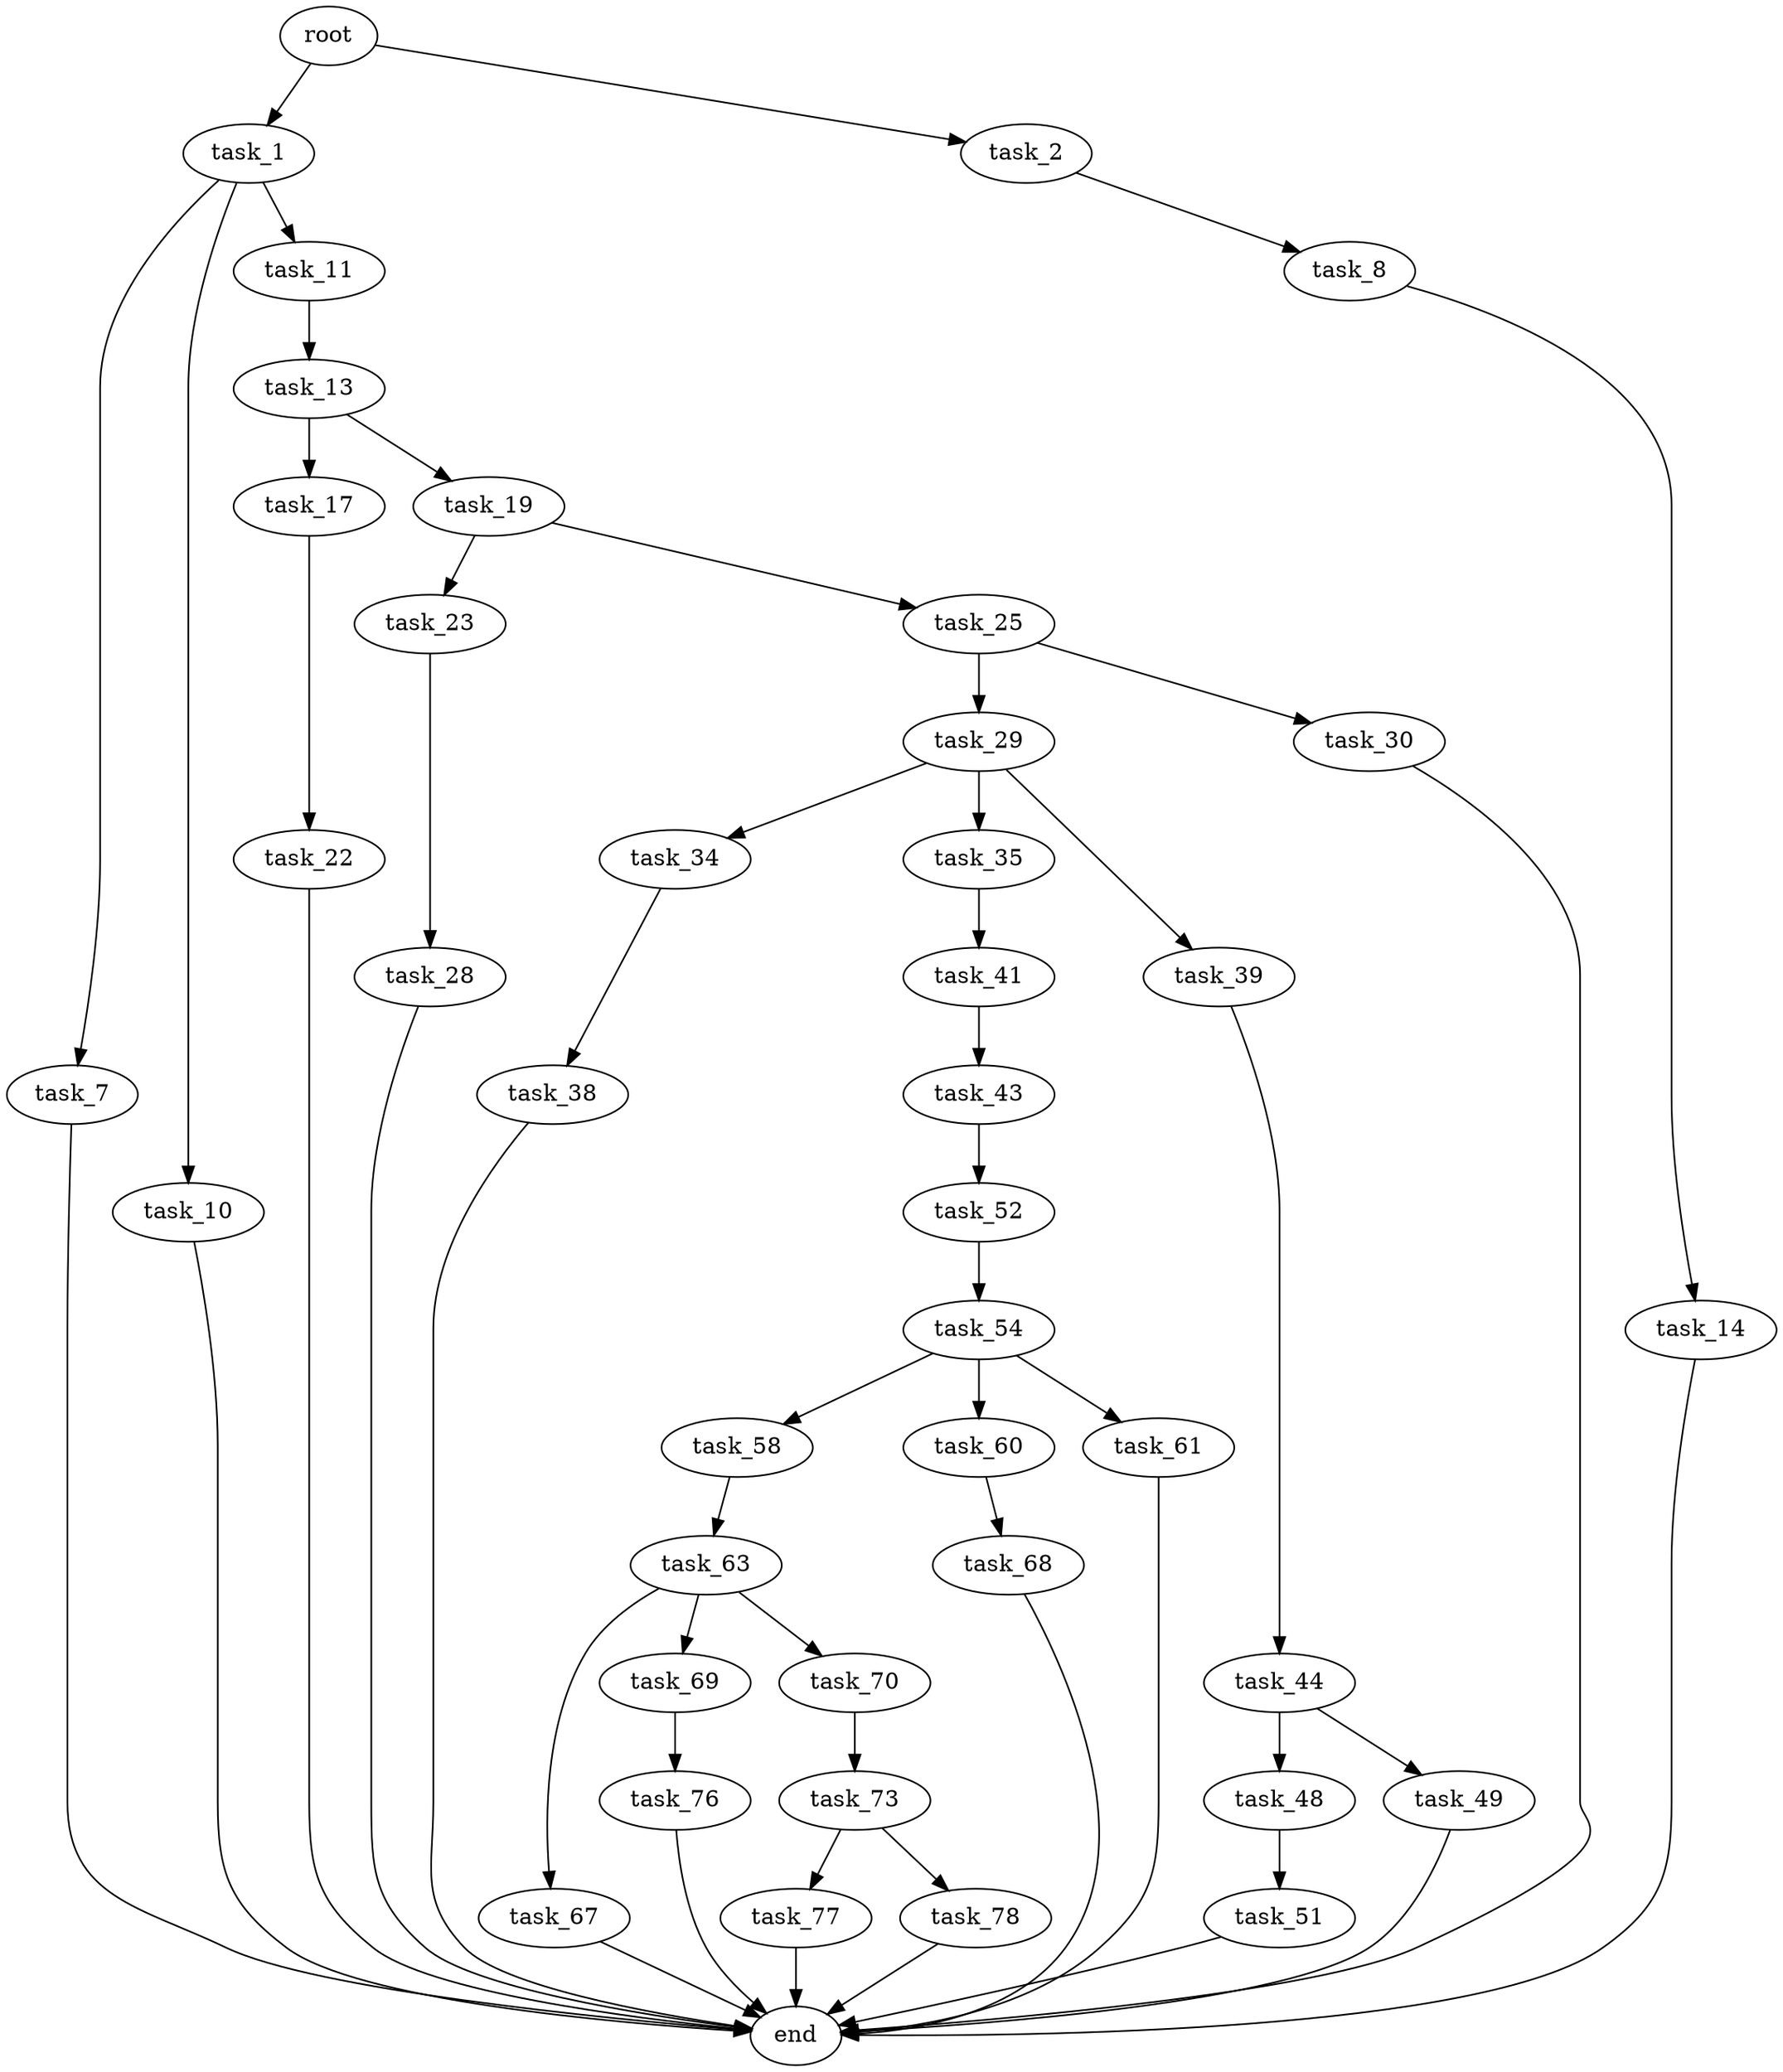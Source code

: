 digraph G {
  root [size="0.000000"];
  task_1 [size="176695635491.000000"];
  task_2 [size="250286246792.000000"];
  task_7 [size="8112764933.000000"];
  task_8 [size="231928233984.000000"];
  task_10 [size="209881826489.000000"];
  task_11 [size="104662295405.000000"];
  task_13 [size="4083805572.000000"];
  task_14 [size="8589934592.000000"];
  task_17 [size="18465417286.000000"];
  task_19 [size="1073741824000.000000"];
  task_22 [size="66516915714.000000"];
  task_23 [size="19140860424.000000"];
  task_25 [size="68719476736.000000"];
  task_28 [size="20932984602.000000"];
  task_29 [size="134217728000.000000"];
  task_30 [size="9415014718.000000"];
  task_34 [size="11580321772.000000"];
  task_35 [size="10681377801.000000"];
  task_38 [size="17091082955.000000"];
  task_39 [size="370693704015.000000"];
  task_41 [size="1576426107.000000"];
  task_43 [size="314746801387.000000"];
  task_44 [size="3380769508.000000"];
  task_48 [size="21501309672.000000"];
  task_49 [size="5858192533.000000"];
  task_51 [size="34857553079.000000"];
  task_52 [size="4281281003.000000"];
  task_54 [size="1141675959668.000000"];
  task_58 [size="1044566725.000000"];
  task_60 [size="8319162751.000000"];
  task_61 [size="14071578767.000000"];
  task_63 [size="1073741824000.000000"];
  task_67 [size="6694433479.000000"];
  task_68 [size="149838920909.000000"];
  task_69 [size="14234126386.000000"];
  task_70 [size="5928610087.000000"];
  task_73 [size="760945296677.000000"];
  task_76 [size="17886901876.000000"];
  task_77 [size="368293445632.000000"];
  task_78 [size="28991029248.000000"];
  end [size="0.000000"];

  root -> task_1 [size="1.000000"];
  root -> task_2 [size="1.000000"];
  task_1 -> task_7 [size="679477248.000000"];
  task_1 -> task_10 [size="679477248.000000"];
  task_1 -> task_11 [size="679477248.000000"];
  task_2 -> task_8 [size="411041792.000000"];
  task_7 -> end [size="1.000000"];
  task_8 -> task_14 [size="301989888.000000"];
  task_10 -> end [size="1.000000"];
  task_11 -> task_13 [size="411041792.000000"];
  task_13 -> task_17 [size="209715200.000000"];
  task_13 -> task_19 [size="209715200.000000"];
  task_14 -> end [size="1.000000"];
  task_17 -> task_22 [size="411041792.000000"];
  task_19 -> task_23 [size="838860800.000000"];
  task_19 -> task_25 [size="838860800.000000"];
  task_22 -> end [size="1.000000"];
  task_23 -> task_28 [size="536870912.000000"];
  task_25 -> task_29 [size="134217728.000000"];
  task_25 -> task_30 [size="134217728.000000"];
  task_28 -> end [size="1.000000"];
  task_29 -> task_34 [size="209715200.000000"];
  task_29 -> task_35 [size="209715200.000000"];
  task_29 -> task_39 [size="209715200.000000"];
  task_30 -> end [size="1.000000"];
  task_34 -> task_38 [size="301989888.000000"];
  task_35 -> task_41 [size="411041792.000000"];
  task_38 -> end [size="1.000000"];
  task_39 -> task_44 [size="679477248.000000"];
  task_41 -> task_43 [size="134217728.000000"];
  task_43 -> task_52 [size="209715200.000000"];
  task_44 -> task_48 [size="75497472.000000"];
  task_44 -> task_49 [size="75497472.000000"];
  task_48 -> task_51 [size="536870912.000000"];
  task_49 -> end [size="1.000000"];
  task_51 -> end [size="1.000000"];
  task_52 -> task_54 [size="411041792.000000"];
  task_54 -> task_58 [size="679477248.000000"];
  task_54 -> task_60 [size="679477248.000000"];
  task_54 -> task_61 [size="679477248.000000"];
  task_58 -> task_63 [size="75497472.000000"];
  task_60 -> task_68 [size="134217728.000000"];
  task_61 -> end [size="1.000000"];
  task_63 -> task_67 [size="838860800.000000"];
  task_63 -> task_69 [size="838860800.000000"];
  task_63 -> task_70 [size="838860800.000000"];
  task_67 -> end [size="1.000000"];
  task_68 -> end [size="1.000000"];
  task_69 -> task_76 [size="536870912.000000"];
  task_70 -> task_73 [size="209715200.000000"];
  task_73 -> task_77 [size="536870912.000000"];
  task_73 -> task_78 [size="536870912.000000"];
  task_76 -> end [size="1.000000"];
  task_77 -> end [size="1.000000"];
  task_78 -> end [size="1.000000"];
}
